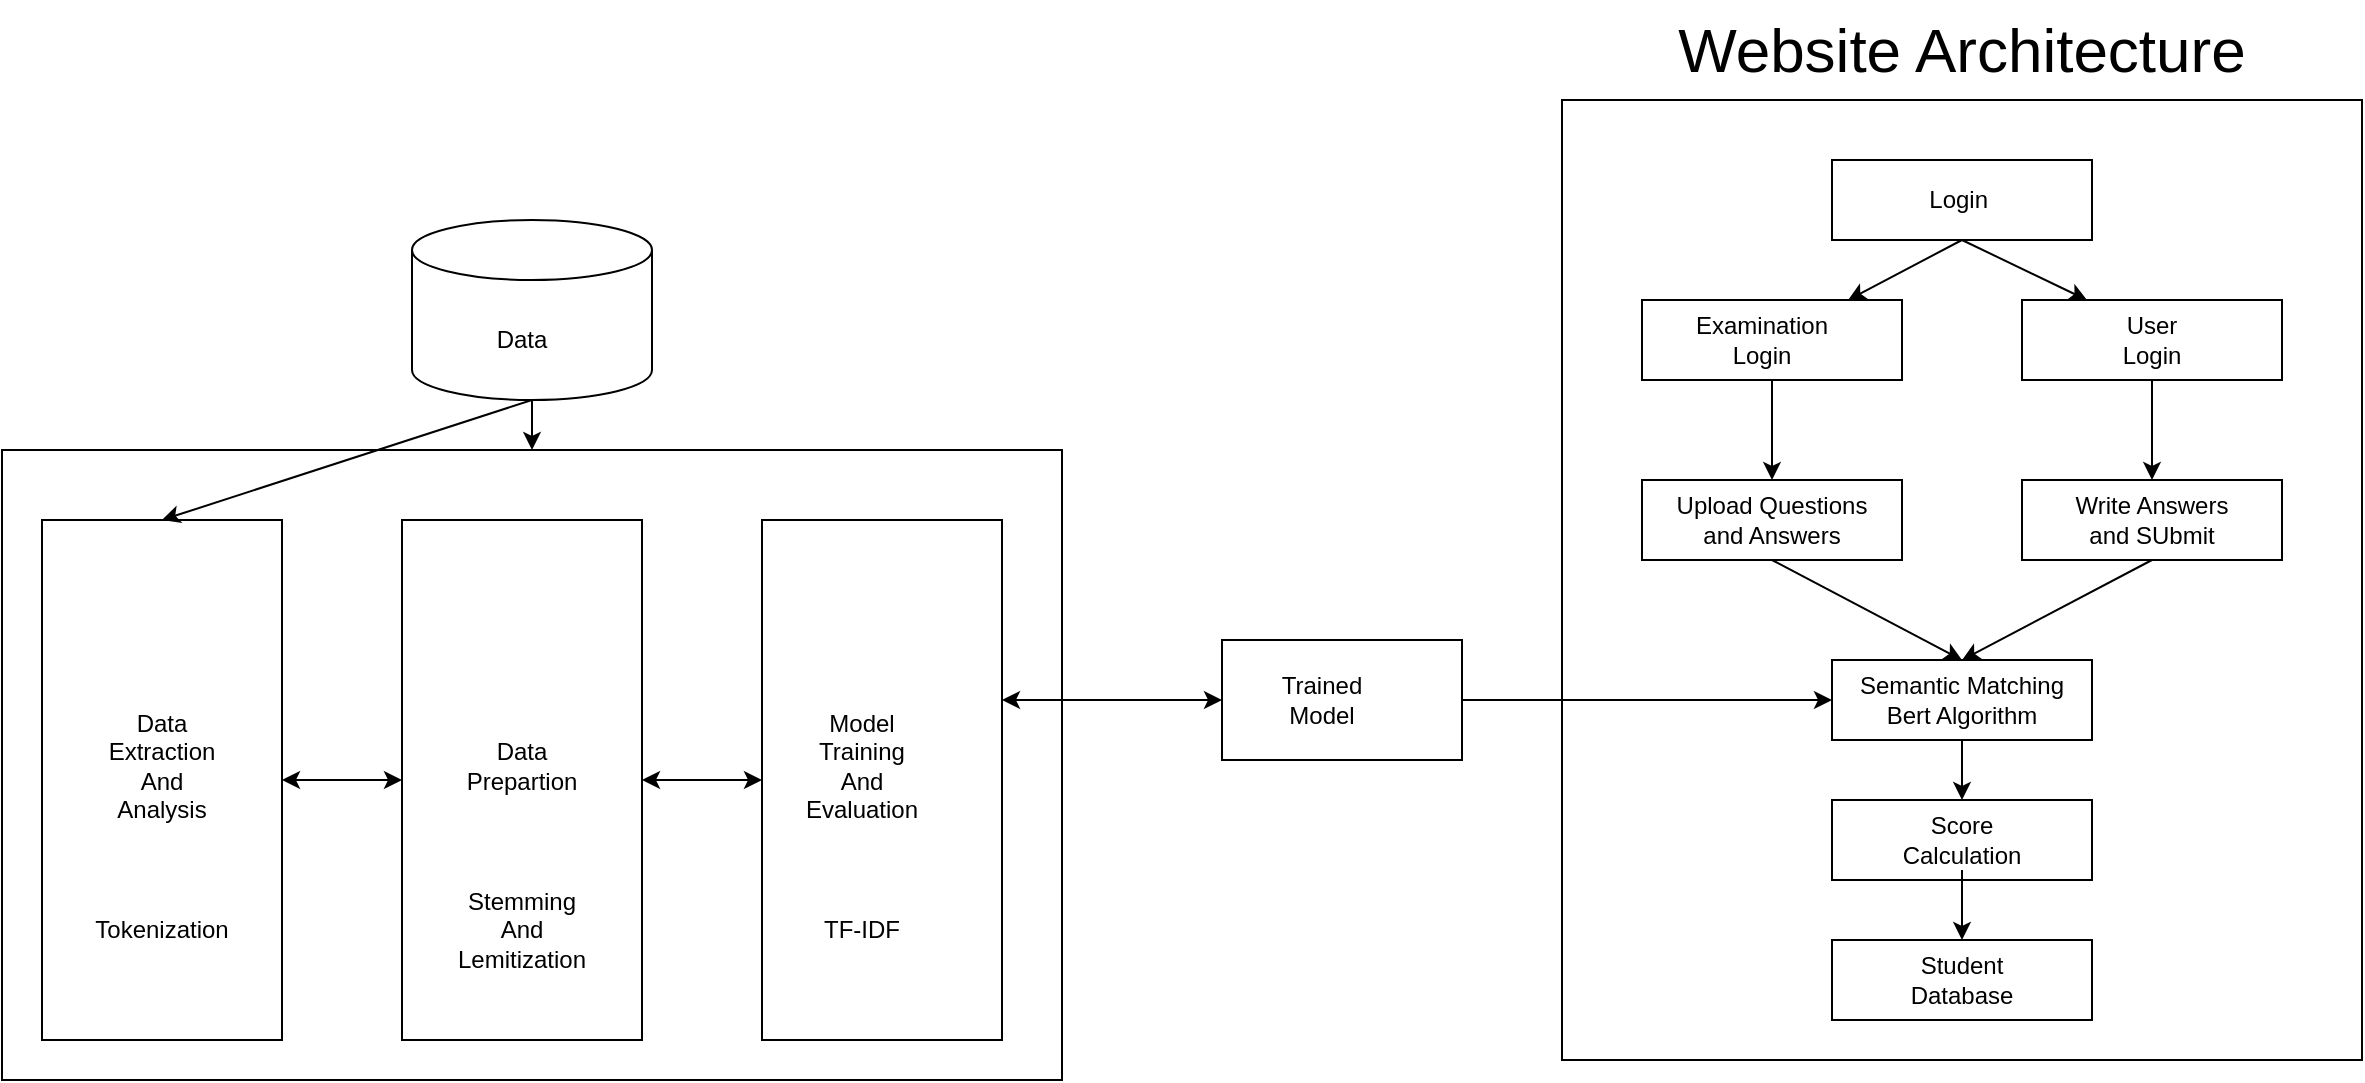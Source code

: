 <mxfile version="17.4.5" type="device"><diagram id="Z-stDWYn2qdyBehPNAvz" name="Page-1"><mxGraphModel dx="1293" dy="685" grid="1" gridSize="10" guides="1" tooltips="1" connect="1" arrows="1" fold="1" page="1" pageScale="1" pageWidth="827" pageHeight="1169" math="0" shadow="0"><root><mxCell id="0"/><mxCell id="1" parent="0"/><mxCell id="CC5y4Fa-BgSFNFRQ8_ZZ-1" value="" style="rounded=0;whiteSpace=wrap;html=1;" parent="1" vertex="1"><mxGeometry x="790" y="100" width="400" height="480" as="geometry"/></mxCell><mxCell id="CC5y4Fa-BgSFNFRQ8_ZZ-2" value="&lt;font style=&quot;font-size: 31px&quot;&gt;Website Architecture&lt;/font&gt;" style="text;html=1;strokeColor=none;fillColor=none;align=center;verticalAlign=middle;whiteSpace=wrap;rounded=0;" parent="1" vertex="1"><mxGeometry x="810" y="50" width="360" height="50" as="geometry"/></mxCell><mxCell id="CC5y4Fa-BgSFNFRQ8_ZZ-3" value="" style="rounded=0;whiteSpace=wrap;html=1;fontSize=31;" parent="1" vertex="1"><mxGeometry x="925" y="130" width="130" height="40" as="geometry"/></mxCell><mxCell id="4ESWW0-kshu9Vf2Xfa-_-1" value="" style="rounded=0;whiteSpace=wrap;html=1;fontSize=31;" vertex="1" parent="1"><mxGeometry x="830" y="200" width="130" height="40" as="geometry"/></mxCell><mxCell id="4ESWW0-kshu9Vf2Xfa-_-2" value="" style="rounded=0;whiteSpace=wrap;html=1;fontSize=31;" vertex="1" parent="1"><mxGeometry x="1020" y="200" width="130" height="40" as="geometry"/></mxCell><mxCell id="4ESWW0-kshu9Vf2Xfa-_-3" value="" style="rounded=0;whiteSpace=wrap;html=1;fontSize=31;" vertex="1" parent="1"><mxGeometry x="830" y="290" width="130" height="40" as="geometry"/></mxCell><mxCell id="4ESWW0-kshu9Vf2Xfa-_-4" value="" style="rounded=0;whiteSpace=wrap;html=1;fontSize=31;" vertex="1" parent="1"><mxGeometry x="1020" y="290" width="130" height="40" as="geometry"/></mxCell><mxCell id="4ESWW0-kshu9Vf2Xfa-_-5" value="" style="rounded=0;whiteSpace=wrap;html=1;fontSize=31;" vertex="1" parent="1"><mxGeometry x="925" y="380" width="130" height="40" as="geometry"/></mxCell><mxCell id="4ESWW0-kshu9Vf2Xfa-_-6" value="" style="rounded=0;whiteSpace=wrap;html=1;fontSize=31;" vertex="1" parent="1"><mxGeometry x="925" y="450" width="130" height="40" as="geometry"/></mxCell><mxCell id="4ESWW0-kshu9Vf2Xfa-_-7" value="" style="rounded=0;whiteSpace=wrap;html=1;fontSize=31;" vertex="1" parent="1"><mxGeometry x="925" y="520" width="130" height="40" as="geometry"/></mxCell><mxCell id="4ESWW0-kshu9Vf2Xfa-_-8" value="Student Database" style="text;html=1;strokeColor=none;fillColor=none;align=center;verticalAlign=middle;whiteSpace=wrap;rounded=0;" vertex="1" parent="1"><mxGeometry x="960" y="525" width="60" height="30" as="geometry"/></mxCell><mxCell id="4ESWW0-kshu9Vf2Xfa-_-24" value="" style="edgeStyle=orthogonalEdgeStyle;rounded=0;orthogonalLoop=1;jettySize=auto;html=1;" edge="1" parent="1" source="4ESWW0-kshu9Vf2Xfa-_-9"><mxGeometry relative="1" as="geometry"><mxPoint x="990" y="520" as="targetPoint"/></mxGeometry></mxCell><mxCell id="4ESWW0-kshu9Vf2Xfa-_-9" value="Score Calculation" style="text;html=1;strokeColor=none;fillColor=none;align=center;verticalAlign=middle;whiteSpace=wrap;rounded=0;" vertex="1" parent="1"><mxGeometry x="960" y="455" width="60" height="30" as="geometry"/></mxCell><mxCell id="4ESWW0-kshu9Vf2Xfa-_-10" value="Semantic Matching Bert Algorithm" style="text;html=1;strokeColor=none;fillColor=none;align=center;verticalAlign=middle;whiteSpace=wrap;rounded=0;" vertex="1" parent="1"><mxGeometry x="930" y="382.5" width="120" height="35" as="geometry"/></mxCell><mxCell id="4ESWW0-kshu9Vf2Xfa-_-11" value="Upload Questions and Answers" style="text;html=1;strokeColor=none;fillColor=none;align=center;verticalAlign=middle;whiteSpace=wrap;rounded=0;" vertex="1" parent="1"><mxGeometry x="840" y="295" width="110" height="30" as="geometry"/></mxCell><mxCell id="4ESWW0-kshu9Vf2Xfa-_-12" value="Examination Login" style="text;html=1;strokeColor=none;fillColor=none;align=center;verticalAlign=middle;whiteSpace=wrap;rounded=0;" vertex="1" parent="1"><mxGeometry x="860" y="205" width="60" height="30" as="geometry"/></mxCell><mxCell id="4ESWW0-kshu9Vf2Xfa-_-13" value="User Login" style="text;html=1;strokeColor=none;fillColor=none;align=center;verticalAlign=middle;whiteSpace=wrap;rounded=0;" vertex="1" parent="1"><mxGeometry x="1055" y="205" width="60" height="30" as="geometry"/></mxCell><mxCell id="4ESWW0-kshu9Vf2Xfa-_-14" value="Write Answers and SUbmit" style="text;html=1;strokeColor=none;fillColor=none;align=center;verticalAlign=middle;whiteSpace=wrap;rounded=0;" vertex="1" parent="1"><mxGeometry x="1045" y="295" width="80" height="30" as="geometry"/></mxCell><mxCell id="4ESWW0-kshu9Vf2Xfa-_-15" value="Login&amp;nbsp;" style="text;html=1;strokeColor=none;fillColor=none;align=center;verticalAlign=middle;whiteSpace=wrap;rounded=0;" vertex="1" parent="1"><mxGeometry x="960" y="135" width="60" height="30" as="geometry"/></mxCell><mxCell id="4ESWW0-kshu9Vf2Xfa-_-16" value="" style="endArrow=classic;html=1;rounded=0;exitX=0.5;exitY=1;exitDx=0;exitDy=0;" edge="1" parent="1" source="CC5y4Fa-BgSFNFRQ8_ZZ-3" target="4ESWW0-kshu9Vf2Xfa-_-1"><mxGeometry width="50" height="50" relative="1" as="geometry"><mxPoint x="860" y="350" as="sourcePoint"/><mxPoint x="910" y="300" as="targetPoint"/></mxGeometry></mxCell><mxCell id="4ESWW0-kshu9Vf2Xfa-_-17" value="" style="endArrow=classic;html=1;rounded=0;exitX=0.5;exitY=1;exitDx=0;exitDy=0;entryX=0.25;entryY=0;entryDx=0;entryDy=0;" edge="1" parent="1" source="CC5y4Fa-BgSFNFRQ8_ZZ-3" target="4ESWW0-kshu9Vf2Xfa-_-2"><mxGeometry width="50" height="50" relative="1" as="geometry"><mxPoint x="1000" y="180" as="sourcePoint"/><mxPoint x="943" y="210" as="targetPoint"/></mxGeometry></mxCell><mxCell id="4ESWW0-kshu9Vf2Xfa-_-18" value="" style="endArrow=classic;html=1;rounded=0;exitX=0.5;exitY=1;exitDx=0;exitDy=0;entryX=0.5;entryY=0;entryDx=0;entryDy=0;" edge="1" parent="1" source="4ESWW0-kshu9Vf2Xfa-_-1" target="4ESWW0-kshu9Vf2Xfa-_-3"><mxGeometry width="50" height="50" relative="1" as="geometry"><mxPoint x="1000" y="180" as="sourcePoint"/><mxPoint x="943" y="210" as="targetPoint"/></mxGeometry></mxCell><mxCell id="4ESWW0-kshu9Vf2Xfa-_-19" value="" style="endArrow=classic;html=1;rounded=0;exitX=0.5;exitY=1;exitDx=0;exitDy=0;entryX=0.5;entryY=0;entryDx=0;entryDy=0;" edge="1" parent="1" source="4ESWW0-kshu9Vf2Xfa-_-2" target="4ESWW0-kshu9Vf2Xfa-_-4"><mxGeometry width="50" height="50" relative="1" as="geometry"><mxPoint x="905" y="250" as="sourcePoint"/><mxPoint x="905" y="300" as="targetPoint"/></mxGeometry></mxCell><mxCell id="4ESWW0-kshu9Vf2Xfa-_-20" value="" style="endArrow=classic;html=1;rounded=0;exitX=0.5;exitY=1;exitDx=0;exitDy=0;entryX=0.5;entryY=0;entryDx=0;entryDy=0;" edge="1" parent="1" source="4ESWW0-kshu9Vf2Xfa-_-3" target="4ESWW0-kshu9Vf2Xfa-_-5"><mxGeometry width="50" height="50" relative="1" as="geometry"><mxPoint x="905" y="250" as="sourcePoint"/><mxPoint x="905" y="300" as="targetPoint"/></mxGeometry></mxCell><mxCell id="4ESWW0-kshu9Vf2Xfa-_-22" value="" style="endArrow=classic;html=1;rounded=0;exitX=0.5;exitY=1;exitDx=0;exitDy=0;" edge="1" parent="1" source="4ESWW0-kshu9Vf2Xfa-_-4"><mxGeometry width="50" height="50" relative="1" as="geometry"><mxPoint x="905" y="340" as="sourcePoint"/><mxPoint x="990" y="380" as="targetPoint"/></mxGeometry></mxCell><mxCell id="4ESWW0-kshu9Vf2Xfa-_-23" value="" style="endArrow=classic;html=1;rounded=0;exitX=0.5;exitY=1;exitDx=0;exitDy=0;" edge="1" parent="1" source="4ESWW0-kshu9Vf2Xfa-_-5"><mxGeometry width="50" height="50" relative="1" as="geometry"><mxPoint x="905" y="250" as="sourcePoint"/><mxPoint x="990" y="450" as="targetPoint"/></mxGeometry></mxCell><mxCell id="4ESWW0-kshu9Vf2Xfa-_-25" value="" style="rounded=0;whiteSpace=wrap;html=1;" vertex="1" parent="1"><mxGeometry x="620" y="370" width="120" height="60" as="geometry"/></mxCell><mxCell id="4ESWW0-kshu9Vf2Xfa-_-26" value="Trained Model" style="text;html=1;strokeColor=none;fillColor=none;align=center;verticalAlign=middle;whiteSpace=wrap;rounded=0;" vertex="1" parent="1"><mxGeometry x="640" y="385" width="60" height="30" as="geometry"/></mxCell><mxCell id="4ESWW0-kshu9Vf2Xfa-_-28" value="" style="endArrow=classic;html=1;rounded=0;exitX=1;exitY=0.5;exitDx=0;exitDy=0;" edge="1" parent="1" source="4ESWW0-kshu9Vf2Xfa-_-25" target="4ESWW0-kshu9Vf2Xfa-_-5"><mxGeometry width="50" height="50" relative="1" as="geometry"><mxPoint x="905" y="340" as="sourcePoint"/><mxPoint x="1000" y="390" as="targetPoint"/></mxGeometry></mxCell><mxCell id="4ESWW0-kshu9Vf2Xfa-_-29" value="" style="rounded=0;whiteSpace=wrap;html=1;" vertex="1" parent="1"><mxGeometry x="10" y="275" width="530" height="315" as="geometry"/></mxCell><mxCell id="4ESWW0-kshu9Vf2Xfa-_-30" value="" style="shape=cylinder3;whiteSpace=wrap;html=1;boundedLbl=1;backgroundOutline=1;size=15;" vertex="1" parent="1"><mxGeometry x="215" y="160" width="120" height="90" as="geometry"/></mxCell><mxCell id="4ESWW0-kshu9Vf2Xfa-_-31" value="" style="rounded=0;whiteSpace=wrap;html=1;" vertex="1" parent="1"><mxGeometry x="30" y="310" width="120" height="260" as="geometry"/></mxCell><mxCell id="4ESWW0-kshu9Vf2Xfa-_-32" value="Data Extraction And Analysis" style="text;html=1;strokeColor=none;fillColor=none;align=center;verticalAlign=middle;whiteSpace=wrap;rounded=0;" vertex="1" parent="1"><mxGeometry x="60" y="396.25" width="60" height="72.5" as="geometry"/></mxCell><mxCell id="4ESWW0-kshu9Vf2Xfa-_-33" value="Tokenization" style="text;html=1;strokeColor=none;fillColor=none;align=center;verticalAlign=middle;whiteSpace=wrap;rounded=0;" vertex="1" parent="1"><mxGeometry x="60" y="500" width="60" height="30" as="geometry"/></mxCell><mxCell id="4ESWW0-kshu9Vf2Xfa-_-34" value="Data" style="text;html=1;strokeColor=none;fillColor=none;align=center;verticalAlign=middle;whiteSpace=wrap;rounded=0;" vertex="1" parent="1"><mxGeometry x="240" y="205" width="60" height="30" as="geometry"/></mxCell><mxCell id="4ESWW0-kshu9Vf2Xfa-_-36" value="" style="rounded=0;whiteSpace=wrap;html=1;" vertex="1" parent="1"><mxGeometry x="210" y="310" width="120" height="260" as="geometry"/></mxCell><mxCell id="4ESWW0-kshu9Vf2Xfa-_-37" value="" style="rounded=0;whiteSpace=wrap;html=1;" vertex="1" parent="1"><mxGeometry x="390" y="310" width="120" height="260" as="geometry"/></mxCell><mxCell id="4ESWW0-kshu9Vf2Xfa-_-38" value="Data Prepartion" style="text;html=1;strokeColor=none;fillColor=none;align=center;verticalAlign=middle;whiteSpace=wrap;rounded=0;" vertex="1" parent="1"><mxGeometry x="240" y="417.5" width="60" height="30" as="geometry"/></mxCell><mxCell id="4ESWW0-kshu9Vf2Xfa-_-39" value="Stemming And Lemitization" style="text;html=1;strokeColor=none;fillColor=none;align=center;verticalAlign=middle;whiteSpace=wrap;rounded=0;" vertex="1" parent="1"><mxGeometry x="230" y="490" width="80" height="50" as="geometry"/></mxCell><mxCell id="4ESWW0-kshu9Vf2Xfa-_-40" value="Model Training And Evaluation" style="text;html=1;strokeColor=none;fillColor=none;align=center;verticalAlign=middle;whiteSpace=wrap;rounded=0;" vertex="1" parent="1"><mxGeometry x="410" y="417.5" width="60" height="30" as="geometry"/></mxCell><mxCell id="4ESWW0-kshu9Vf2Xfa-_-41" value="TF-IDF" style="text;html=1;strokeColor=none;fillColor=none;align=center;verticalAlign=middle;whiteSpace=wrap;rounded=0;" vertex="1" parent="1"><mxGeometry x="410" y="500" width="60" height="30" as="geometry"/></mxCell><mxCell id="4ESWW0-kshu9Vf2Xfa-_-42" value="" style="endArrow=classic;html=1;rounded=0;exitX=0.5;exitY=1;exitDx=0;exitDy=0;exitPerimeter=0;entryX=0.5;entryY=0;entryDx=0;entryDy=0;" edge="1" parent="1" source="4ESWW0-kshu9Vf2Xfa-_-30" target="4ESWW0-kshu9Vf2Xfa-_-29"><mxGeometry width="50" height="50" relative="1" as="geometry"><mxPoint x="700" y="260" as="sourcePoint"/><mxPoint x="750" y="210" as="targetPoint"/></mxGeometry></mxCell><mxCell id="4ESWW0-kshu9Vf2Xfa-_-43" value="" style="endArrow=classic;html=1;rounded=0;exitX=0.5;exitY=1;exitDx=0;exitDy=0;exitPerimeter=0;entryX=0.5;entryY=0;entryDx=0;entryDy=0;" edge="1" parent="1" source="4ESWW0-kshu9Vf2Xfa-_-30" target="4ESWW0-kshu9Vf2Xfa-_-31"><mxGeometry width="50" height="50" relative="1" as="geometry"><mxPoint x="285" y="260" as="sourcePoint"/><mxPoint x="285" y="285" as="targetPoint"/></mxGeometry></mxCell><mxCell id="4ESWW0-kshu9Vf2Xfa-_-44" value="" style="endArrow=classic;startArrow=classic;html=1;rounded=0;entryX=0;entryY=0.5;entryDx=0;entryDy=0;" edge="1" parent="1" source="4ESWW0-kshu9Vf2Xfa-_-31" target="4ESWW0-kshu9Vf2Xfa-_-36"><mxGeometry width="50" height="50" relative="1" as="geometry"><mxPoint x="700" y="260" as="sourcePoint"/><mxPoint x="750" y="210" as="targetPoint"/></mxGeometry></mxCell><mxCell id="4ESWW0-kshu9Vf2Xfa-_-45" value="" style="endArrow=classic;startArrow=classic;html=1;rounded=0;" edge="1" parent="1" target="4ESWW0-kshu9Vf2Xfa-_-37"><mxGeometry width="50" height="50" relative="1" as="geometry"><mxPoint x="330" y="440" as="sourcePoint"/><mxPoint x="220" y="450" as="targetPoint"/></mxGeometry></mxCell><mxCell id="4ESWW0-kshu9Vf2Xfa-_-47" value="" style="endArrow=classic;startArrow=classic;html=1;rounded=0;entryX=0;entryY=0.5;entryDx=0;entryDy=0;" edge="1" parent="1" target="4ESWW0-kshu9Vf2Xfa-_-25"><mxGeometry width="50" height="50" relative="1" as="geometry"><mxPoint x="510" y="400" as="sourcePoint"/><mxPoint x="750" y="280" as="targetPoint"/></mxGeometry></mxCell></root></mxGraphModel></diagram></mxfile>